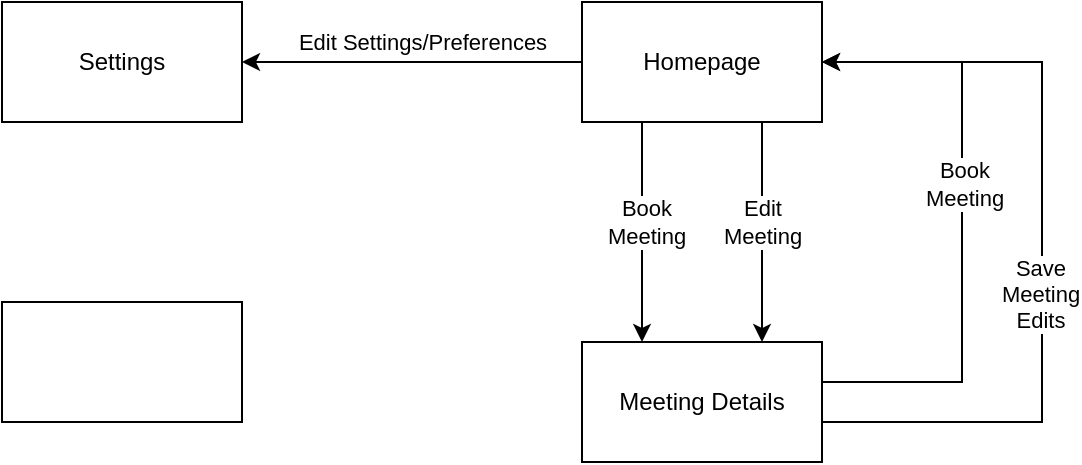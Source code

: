 <mxfile version="14.3.0" type="device"><diagram name="Page-1" id="74e2e168-ea6b-b213-b513-2b3c1d86103e"><mxGraphModel dx="1422" dy="756" grid="1" gridSize="10" guides="1" tooltips="1" connect="1" arrows="1" fold="1" page="1" pageScale="1" pageWidth="1100" pageHeight="850" background="#ffffff" math="0" shadow="0"><root><mxCell id="0"/><mxCell id="1" parent="0"/><mxCell id="EBaqbri2IqLsYU8xKi25-4" style="edgeStyle=orthogonalEdgeStyle;rounded=0;orthogonalLoop=1;jettySize=auto;html=1;" edge="1" parent="1" source="EBaqbri2IqLsYU8xKi25-1" target="EBaqbri2IqLsYU8xKi25-2"><mxGeometry relative="1" as="geometry"/></mxCell><mxCell id="EBaqbri2IqLsYU8xKi25-5" value="Edit Settings/Preferences" style="edgeLabel;html=1;align=center;verticalAlign=middle;resizable=0;points=[];" vertex="1" connectable="0" parent="EBaqbri2IqLsYU8xKi25-4"><mxGeometry x="0.153" y="1" relative="1" as="geometry"><mxPoint x="18" y="-11" as="offset"/></mxGeometry></mxCell><mxCell id="EBaqbri2IqLsYU8xKi25-7" style="edgeStyle=orthogonalEdgeStyle;rounded=0;orthogonalLoop=1;jettySize=auto;html=1;entryX=0.25;entryY=0;entryDx=0;entryDy=0;" edge="1" parent="1" source="EBaqbri2IqLsYU8xKi25-1" target="EBaqbri2IqLsYU8xKi25-3"><mxGeometry relative="1" as="geometry"><Array as="points"><mxPoint x="480" y="130"/><mxPoint x="480" y="130"/></Array></mxGeometry></mxCell><mxCell id="EBaqbri2IqLsYU8xKi25-8" value="Book&lt;br&gt;Meeting" style="edgeLabel;html=1;align=center;verticalAlign=middle;resizable=0;points=[];" vertex="1" connectable="0" parent="EBaqbri2IqLsYU8xKi25-7"><mxGeometry x="0.273" y="2" relative="1" as="geometry"><mxPoint y="-20" as="offset"/></mxGeometry></mxCell><mxCell id="EBaqbri2IqLsYU8xKi25-10" style="edgeStyle=orthogonalEdgeStyle;rounded=0;orthogonalLoop=1;jettySize=auto;html=1;exitX=0.75;exitY=1;exitDx=0;exitDy=0;entryX=0.75;entryY=0;entryDx=0;entryDy=0;" edge="1" parent="1" source="EBaqbri2IqLsYU8xKi25-1" target="EBaqbri2IqLsYU8xKi25-3"><mxGeometry relative="1" as="geometry"/></mxCell><mxCell id="EBaqbri2IqLsYU8xKi25-11" value="Edit&lt;br&gt;Meeting" style="edgeLabel;html=1;align=center;verticalAlign=middle;resizable=0;points=[];" vertex="1" connectable="0" parent="EBaqbri2IqLsYU8xKi25-10"><mxGeometry x="-0.273" y="3" relative="1" as="geometry"><mxPoint x="-3" y="10" as="offset"/></mxGeometry></mxCell><mxCell id="EBaqbri2IqLsYU8xKi25-1" value="Homepage" style="rounded=0;whiteSpace=wrap;html=1;" vertex="1" parent="1"><mxGeometry x="450" y="40" width="120" height="60" as="geometry"/></mxCell><mxCell id="EBaqbri2IqLsYU8xKi25-2" value="Settings" style="rounded=0;whiteSpace=wrap;html=1;" vertex="1" parent="1"><mxGeometry x="160" y="40" width="120" height="60" as="geometry"/></mxCell><mxCell id="EBaqbri2IqLsYU8xKi25-12" style="edgeStyle=orthogonalEdgeStyle;rounded=0;orthogonalLoop=1;jettySize=auto;html=1;exitX=1;exitY=0.5;exitDx=0;exitDy=0;entryX=1;entryY=0.5;entryDx=0;entryDy=0;" edge="1" parent="1" source="EBaqbri2IqLsYU8xKi25-3" target="EBaqbri2IqLsYU8xKi25-1"><mxGeometry relative="1" as="geometry"><Array as="points"><mxPoint x="570" y="230"/><mxPoint x="640" y="230"/><mxPoint x="640" y="70"/></Array></mxGeometry></mxCell><mxCell id="EBaqbri2IqLsYU8xKi25-13" value="Book&lt;br&gt;Meeting" style="edgeLabel;html=1;align=center;verticalAlign=middle;resizable=0;points=[];" vertex="1" connectable="0" parent="EBaqbri2IqLsYU8xKi25-12"><mxGeometry x="0.155" y="-1" relative="1" as="geometry"><mxPoint as="offset"/></mxGeometry></mxCell><mxCell id="EBaqbri2IqLsYU8xKi25-14" style="edgeStyle=orthogonalEdgeStyle;rounded=0;orthogonalLoop=1;jettySize=auto;html=1;entryX=1;entryY=0.5;entryDx=0;entryDy=0;" edge="1" parent="1" source="EBaqbri2IqLsYU8xKi25-3" target="EBaqbri2IqLsYU8xKi25-1"><mxGeometry relative="1" as="geometry"><Array as="points"><mxPoint x="680" y="250"/><mxPoint x="680" y="70"/></Array></mxGeometry></mxCell><mxCell id="EBaqbri2IqLsYU8xKi25-15" value="Save&lt;br&gt;Meeting&lt;br&gt;Edits" style="edgeLabel;html=1;align=center;verticalAlign=middle;resizable=0;points=[];" vertex="1" connectable="0" parent="EBaqbri2IqLsYU8xKi25-14"><mxGeometry x="-0.077" y="1" relative="1" as="geometry"><mxPoint y="10" as="offset"/></mxGeometry></mxCell><mxCell id="EBaqbri2IqLsYU8xKi25-3" value="Meeting Details" style="rounded=0;whiteSpace=wrap;html=1;" vertex="1" parent="1"><mxGeometry x="450" y="210" width="120" height="60" as="geometry"/></mxCell><mxCell id="EBaqbri2IqLsYU8xKi25-16" value="" style="rounded=0;whiteSpace=wrap;html=1;" vertex="1" parent="1"><mxGeometry x="160" y="190" width="120" height="60" as="geometry"/></mxCell></root></mxGraphModel></diagram></mxfile>
